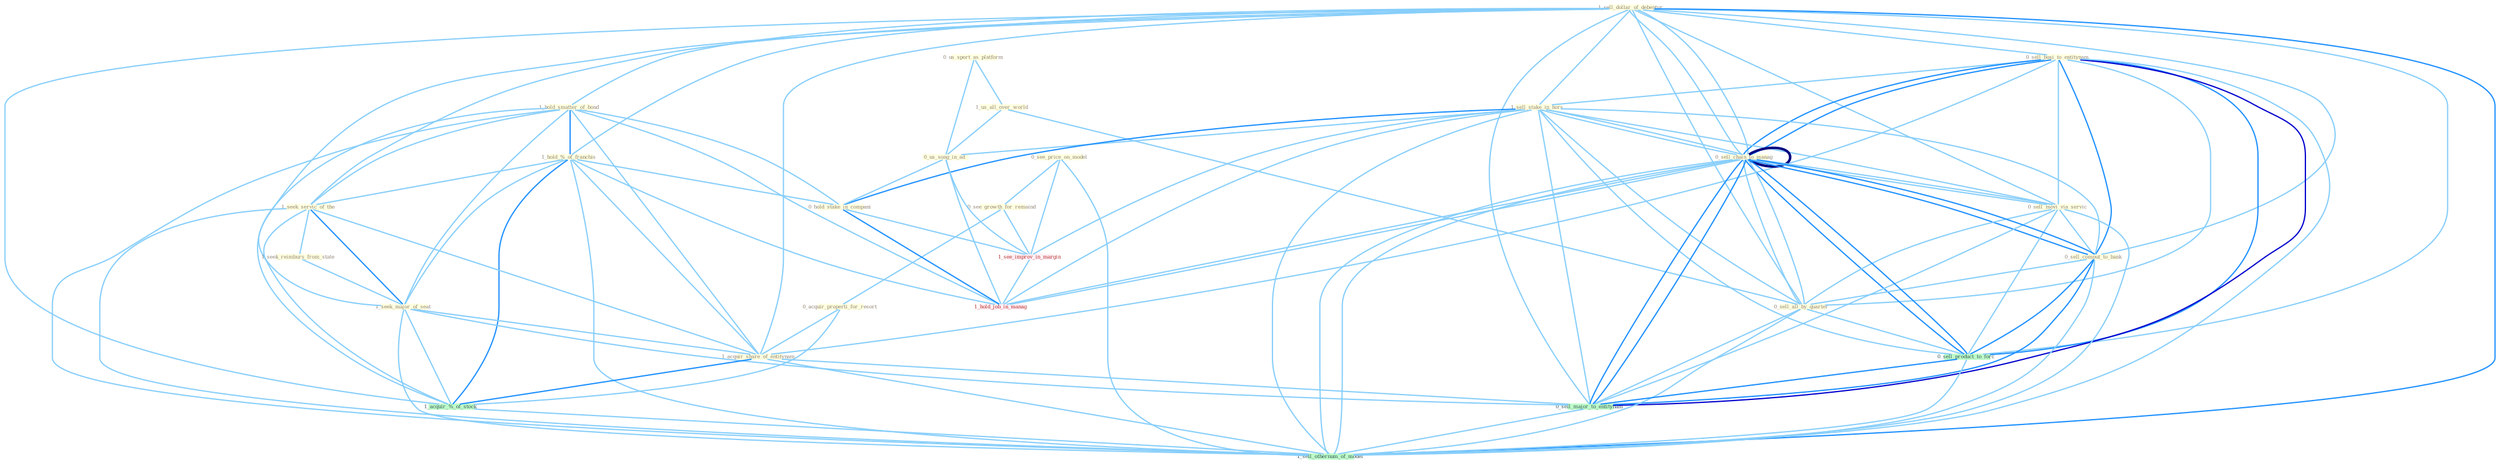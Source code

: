 Graph G{ 
    node
    [shape=polygon,style=filled,width=.5,height=.06,color="#BDFCC9",fixedsize=true,fontsize=4,
    fontcolor="#2f4f4f"];
    {node
    [color="#ffffe0", fontcolor="#8b7d6b"] "1_sell_dollar_of_debentur " "0_us_sport_as_platform " "0_sell_busi_to_entitynam " "1_hold_smatter_of_bond " "0_see_price_on_model " "1_hold_%_of_franchis " "1_us_all_over_world " "0_see_growth_for_remaind " "1_sell_stake_in_hors " "0_acquir_properti_for_resort " "0_sell_chain_to_manag " "0_us_song_in_ad " "0_sell_movi_via_servic " "1_seek_servic_of_the " "0_sell_comput_to_bank " "1_seek_reimburs_from_state " "1_seek_major_of_seat " "0_hold_stake_in_compani " "1_acquir_share_of_entitynam " "0_sell_all_by_quarter "}
{node [color="#fff0f5", fontcolor="#b22222"] "1_see_improv_in_margin " "1_hold_job_in_manag "}
edge [color="#B0E2FF"];

	"1_sell_dollar_of_debentur " -- "0_sell_busi_to_entitynam " [w="1", color="#87cefa" ];
	"1_sell_dollar_of_debentur " -- "1_hold_smatter_of_bond " [w="1", color="#87cefa" ];
	"1_sell_dollar_of_debentur " -- "1_hold_%_of_franchis " [w="1", color="#87cefa" ];
	"1_sell_dollar_of_debentur " -- "1_sell_stake_in_hors " [w="1", color="#87cefa" ];
	"1_sell_dollar_of_debentur " -- "0_sell_chain_to_manag " [w="1", color="#87cefa" ];
	"1_sell_dollar_of_debentur " -- "0_sell_movi_via_servic " [w="1", color="#87cefa" ];
	"1_sell_dollar_of_debentur " -- "1_seek_servic_of_the " [w="1", color="#87cefa" ];
	"1_sell_dollar_of_debentur " -- "0_sell_comput_to_bank " [w="1", color="#87cefa" ];
	"1_sell_dollar_of_debentur " -- "1_seek_major_of_seat " [w="1", color="#87cefa" ];
	"1_sell_dollar_of_debentur " -- "1_acquir_share_of_entitynam " [w="1", color="#87cefa" ];
	"1_sell_dollar_of_debentur " -- "0_sell_all_by_quarter " [w="1", color="#87cefa" ];
	"1_sell_dollar_of_debentur " -- "1_acquir_%_of_stock " [w="1", color="#87cefa" ];
	"1_sell_dollar_of_debentur " -- "0_sell_product_to_forc " [w="1", color="#87cefa" ];
	"1_sell_dollar_of_debentur " -- "0_sell_major_to_entitynam " [w="1", color="#87cefa" ];
	"1_sell_dollar_of_debentur " -- "0_sell_chain_to_manag " [w="1", color="#87cefa" ];
	"1_sell_dollar_of_debentur " -- "1_sell_othernum_of_model " [w="2", color="#1e90ff" , len=0.8];
	"0_us_sport_as_platform " -- "1_us_all_over_world " [w="1", color="#87cefa" ];
	"0_us_sport_as_platform " -- "0_us_song_in_ad " [w="1", color="#87cefa" ];
	"0_sell_busi_to_entitynam " -- "1_sell_stake_in_hors " [w="1", color="#87cefa" ];
	"0_sell_busi_to_entitynam " -- "0_sell_chain_to_manag " [w="2", color="#1e90ff" , len=0.8];
	"0_sell_busi_to_entitynam " -- "0_sell_movi_via_servic " [w="1", color="#87cefa" ];
	"0_sell_busi_to_entitynam " -- "0_sell_comput_to_bank " [w="2", color="#1e90ff" , len=0.8];
	"0_sell_busi_to_entitynam " -- "1_acquir_share_of_entitynam " [w="1", color="#87cefa" ];
	"0_sell_busi_to_entitynam " -- "0_sell_all_by_quarter " [w="1", color="#87cefa" ];
	"0_sell_busi_to_entitynam " -- "0_sell_product_to_forc " [w="2", color="#1e90ff" , len=0.8];
	"0_sell_busi_to_entitynam " -- "0_sell_major_to_entitynam " [w="3", color="#0000cd" , len=0.6];
	"0_sell_busi_to_entitynam " -- "0_sell_chain_to_manag " [w="2", color="#1e90ff" , len=0.8];
	"0_sell_busi_to_entitynam " -- "1_sell_othernum_of_model " [w="1", color="#87cefa" ];
	"1_hold_smatter_of_bond " -- "1_hold_%_of_franchis " [w="2", color="#1e90ff" , len=0.8];
	"1_hold_smatter_of_bond " -- "1_seek_servic_of_the " [w="1", color="#87cefa" ];
	"1_hold_smatter_of_bond " -- "1_seek_major_of_seat " [w="1", color="#87cefa" ];
	"1_hold_smatter_of_bond " -- "0_hold_stake_in_compani " [w="1", color="#87cefa" ];
	"1_hold_smatter_of_bond " -- "1_acquir_share_of_entitynam " [w="1", color="#87cefa" ];
	"1_hold_smatter_of_bond " -- "1_acquir_%_of_stock " [w="1", color="#87cefa" ];
	"1_hold_smatter_of_bond " -- "1_hold_job_in_manag " [w="1", color="#87cefa" ];
	"1_hold_smatter_of_bond " -- "1_sell_othernum_of_model " [w="1", color="#87cefa" ];
	"0_see_price_on_model " -- "0_see_growth_for_remaind " [w="1", color="#87cefa" ];
	"0_see_price_on_model " -- "1_see_improv_in_margin " [w="1", color="#87cefa" ];
	"0_see_price_on_model " -- "1_sell_othernum_of_model " [w="1", color="#87cefa" ];
	"1_hold_%_of_franchis " -- "1_seek_servic_of_the " [w="1", color="#87cefa" ];
	"1_hold_%_of_franchis " -- "1_seek_major_of_seat " [w="1", color="#87cefa" ];
	"1_hold_%_of_franchis " -- "0_hold_stake_in_compani " [w="1", color="#87cefa" ];
	"1_hold_%_of_franchis " -- "1_acquir_share_of_entitynam " [w="1", color="#87cefa" ];
	"1_hold_%_of_franchis " -- "1_acquir_%_of_stock " [w="2", color="#1e90ff" , len=0.8];
	"1_hold_%_of_franchis " -- "1_hold_job_in_manag " [w="1", color="#87cefa" ];
	"1_hold_%_of_franchis " -- "1_sell_othernum_of_model " [w="1", color="#87cefa" ];
	"1_us_all_over_world " -- "0_us_song_in_ad " [w="1", color="#87cefa" ];
	"1_us_all_over_world " -- "0_sell_all_by_quarter " [w="1", color="#87cefa" ];
	"0_see_growth_for_remaind " -- "0_acquir_properti_for_resort " [w="1", color="#87cefa" ];
	"0_see_growth_for_remaind " -- "1_see_improv_in_margin " [w="1", color="#87cefa" ];
	"1_sell_stake_in_hors " -- "0_sell_chain_to_manag " [w="1", color="#87cefa" ];
	"1_sell_stake_in_hors " -- "0_us_song_in_ad " [w="1", color="#87cefa" ];
	"1_sell_stake_in_hors " -- "0_sell_movi_via_servic " [w="1", color="#87cefa" ];
	"1_sell_stake_in_hors " -- "0_sell_comput_to_bank " [w="1", color="#87cefa" ];
	"1_sell_stake_in_hors " -- "0_hold_stake_in_compani " [w="2", color="#1e90ff" , len=0.8];
	"1_sell_stake_in_hors " -- "0_sell_all_by_quarter " [w="1", color="#87cefa" ];
	"1_sell_stake_in_hors " -- "1_see_improv_in_margin " [w="1", color="#87cefa" ];
	"1_sell_stake_in_hors " -- "1_hold_job_in_manag " [w="1", color="#87cefa" ];
	"1_sell_stake_in_hors " -- "0_sell_product_to_forc " [w="1", color="#87cefa" ];
	"1_sell_stake_in_hors " -- "0_sell_major_to_entitynam " [w="1", color="#87cefa" ];
	"1_sell_stake_in_hors " -- "0_sell_chain_to_manag " [w="1", color="#87cefa" ];
	"1_sell_stake_in_hors " -- "1_sell_othernum_of_model " [w="1", color="#87cefa" ];
	"0_acquir_properti_for_resort " -- "1_acquir_share_of_entitynam " [w="1", color="#87cefa" ];
	"0_acquir_properti_for_resort " -- "1_acquir_%_of_stock " [w="1", color="#87cefa" ];
	"0_sell_chain_to_manag " -- "0_sell_movi_via_servic " [w="1", color="#87cefa" ];
	"0_sell_chain_to_manag " -- "0_sell_comput_to_bank " [w="2", color="#1e90ff" , len=0.8];
	"0_sell_chain_to_manag " -- "0_sell_all_by_quarter " [w="1", color="#87cefa" ];
	"0_sell_chain_to_manag " -- "1_hold_job_in_manag " [w="1", color="#87cefa" ];
	"0_sell_chain_to_manag " -- "0_sell_product_to_forc " [w="2", color="#1e90ff" , len=0.8];
	"0_sell_chain_to_manag " -- "0_sell_major_to_entitynam " [w="2", color="#1e90ff" , len=0.8];
	"0_sell_chain_to_manag " -- "0_sell_chain_to_manag " [w="4", style=bold, color="#000080", len=0.4];
	"0_sell_chain_to_manag " -- "1_sell_othernum_of_model " [w="1", color="#87cefa" ];
	"0_us_song_in_ad " -- "0_hold_stake_in_compani " [w="1", color="#87cefa" ];
	"0_us_song_in_ad " -- "1_see_improv_in_margin " [w="1", color="#87cefa" ];
	"0_us_song_in_ad " -- "1_hold_job_in_manag " [w="1", color="#87cefa" ];
	"0_sell_movi_via_servic " -- "0_sell_comput_to_bank " [w="1", color="#87cefa" ];
	"0_sell_movi_via_servic " -- "0_sell_all_by_quarter " [w="1", color="#87cefa" ];
	"0_sell_movi_via_servic " -- "0_sell_product_to_forc " [w="1", color="#87cefa" ];
	"0_sell_movi_via_servic " -- "0_sell_major_to_entitynam " [w="1", color="#87cefa" ];
	"0_sell_movi_via_servic " -- "0_sell_chain_to_manag " [w="1", color="#87cefa" ];
	"0_sell_movi_via_servic " -- "1_sell_othernum_of_model " [w="1", color="#87cefa" ];
	"1_seek_servic_of_the " -- "1_seek_reimburs_from_state " [w="1", color="#87cefa" ];
	"1_seek_servic_of_the " -- "1_seek_major_of_seat " [w="2", color="#1e90ff" , len=0.8];
	"1_seek_servic_of_the " -- "1_acquir_share_of_entitynam " [w="1", color="#87cefa" ];
	"1_seek_servic_of_the " -- "1_acquir_%_of_stock " [w="1", color="#87cefa" ];
	"1_seek_servic_of_the " -- "1_sell_othernum_of_model " [w="1", color="#87cefa" ];
	"0_sell_comput_to_bank " -- "0_sell_all_by_quarter " [w="1", color="#87cefa" ];
	"0_sell_comput_to_bank " -- "0_sell_product_to_forc " [w="2", color="#1e90ff" , len=0.8];
	"0_sell_comput_to_bank " -- "0_sell_major_to_entitynam " [w="2", color="#1e90ff" , len=0.8];
	"0_sell_comput_to_bank " -- "0_sell_chain_to_manag " [w="2", color="#1e90ff" , len=0.8];
	"0_sell_comput_to_bank " -- "1_sell_othernum_of_model " [w="1", color="#87cefa" ];
	"1_seek_reimburs_from_state " -- "1_seek_major_of_seat " [w="1", color="#87cefa" ];
	"1_seek_major_of_seat " -- "1_acquir_share_of_entitynam " [w="1", color="#87cefa" ];
	"1_seek_major_of_seat " -- "1_acquir_%_of_stock " [w="1", color="#87cefa" ];
	"1_seek_major_of_seat " -- "0_sell_major_to_entitynam " [w="1", color="#87cefa" ];
	"1_seek_major_of_seat " -- "1_sell_othernum_of_model " [w="1", color="#87cefa" ];
	"0_hold_stake_in_compani " -- "1_see_improv_in_margin " [w="1", color="#87cefa" ];
	"0_hold_stake_in_compani " -- "1_hold_job_in_manag " [w="2", color="#1e90ff" , len=0.8];
	"1_acquir_share_of_entitynam " -- "1_acquir_%_of_stock " [w="2", color="#1e90ff" , len=0.8];
	"1_acquir_share_of_entitynam " -- "0_sell_major_to_entitynam " [w="1", color="#87cefa" ];
	"1_acquir_share_of_entitynam " -- "1_sell_othernum_of_model " [w="1", color="#87cefa" ];
	"0_sell_all_by_quarter " -- "0_sell_product_to_forc " [w="1", color="#87cefa" ];
	"0_sell_all_by_quarter " -- "0_sell_major_to_entitynam " [w="1", color="#87cefa" ];
	"0_sell_all_by_quarter " -- "0_sell_chain_to_manag " [w="1", color="#87cefa" ];
	"0_sell_all_by_quarter " -- "1_sell_othernum_of_model " [w="1", color="#87cefa" ];
	"1_see_improv_in_margin " -- "1_hold_job_in_manag " [w="1", color="#87cefa" ];
	"1_acquir_%_of_stock " -- "1_sell_othernum_of_model " [w="1", color="#87cefa" ];
	"1_hold_job_in_manag " -- "0_sell_chain_to_manag " [w="1", color="#87cefa" ];
	"0_sell_product_to_forc " -- "0_sell_major_to_entitynam " [w="2", color="#1e90ff" , len=0.8];
	"0_sell_product_to_forc " -- "0_sell_chain_to_manag " [w="2", color="#1e90ff" , len=0.8];
	"0_sell_product_to_forc " -- "1_sell_othernum_of_model " [w="1", color="#87cefa" ];
	"0_sell_major_to_entitynam " -- "0_sell_chain_to_manag " [w="2", color="#1e90ff" , len=0.8];
	"0_sell_major_to_entitynam " -- "1_sell_othernum_of_model " [w="1", color="#87cefa" ];
	"0_sell_chain_to_manag " -- "1_sell_othernum_of_model " [w="1", color="#87cefa" ];
}